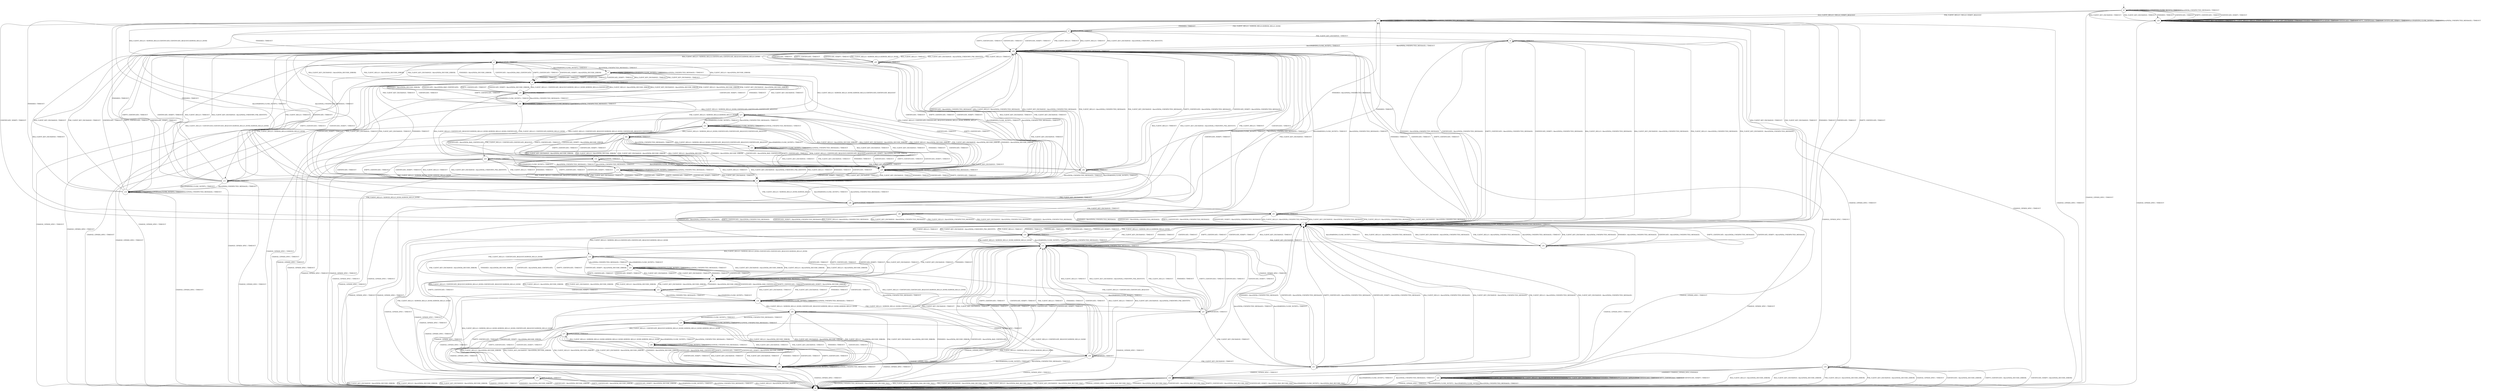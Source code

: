 digraph g {
__start0 [label="" shape="none"];

	s0 [shape="circle" label="s0"];
	s1 [shape="circle" label="s1"];
	s2 [shape="circle" label="s2"];
	s3 [shape="circle" label="s3"];
	s4 [shape="circle" label="s4"];
	s5 [shape="circle" label="s5"];
	s6 [shape="circle" label="s6"];
	s7 [shape="circle" label="s7"];
	s8 [shape="circle" label="s8"];
	s9 [shape="circle" label="s9"];
	s10 [shape="circle" label="s10"];
	s11 [shape="circle" label="s11"];
	s12 [shape="circle" label="s12"];
	s13 [shape="circle" label="s13"];
	s14 [shape="circle" label="s14"];
	s15 [shape="circle" label="s15"];
	s16 [shape="circle" label="s16"];
	s17 [shape="circle" label="s17"];
	s18 [shape="circle" label="s18"];
	s19 [shape="circle" label="s19"];
	s20 [shape="circle" label="s20"];
	s21 [shape="circle" label="s21"];
	s22 [shape="circle" label="s22"];
	s23 [shape="circle" label="s23"];
	s24 [shape="circle" label="s24"];
	s25 [shape="circle" label="s25"];
	s26 [shape="circle" label="s26"];
	s27 [shape="circle" label="s27"];
	s28 [shape="circle" label="s28"];
	s29 [shape="circle" label="s29"];
	s30 [shape="circle" label="s30"];
	s31 [shape="circle" label="s31"];
	s32 [shape="circle" label="s32"];
	s33 [shape="circle" label="s33"];
	s34 [shape="circle" label="s34"];
	s35 [shape="circle" label="s35"];
	s36 [shape="circle" label="s36"];
	s37 [shape="circle" label="s37"];
	s38 [shape="circle" label="s38"];
	s39 [shape="circle" label="s39"];
	s40 [shape="circle" label="s40"];
	s41 [shape="circle" label="s41"];
	s42 [shape="circle" label="s42"];
	s43 [shape="circle" label="s43"];
	s44 [shape="circle" label="s44"];
	s45 [shape="circle" label="s45"];
	s46 [shape="circle" label="s46"];
	s47 [shape="circle" label="s47"];
	s48 [shape="circle" label="s48"];
	s0 -> s1 [label="RSA_CLIENT_HELLO / HELLO_VERIFY_REQUEST"];
	s0 -> s24 [label="RSA_CLIENT_KEY_EXCHANGE / TIMEOUT"];
	s0 -> s1 [label="PSK_CLIENT_HELLO / HELLO_VERIFY_REQUEST"];
	s0 -> s24 [label="PSK_CLIENT_KEY_EXCHANGE / TIMEOUT"];
	s0 -> s8 [label="CHANGE_CIPHER_SPEC / TIMEOUT"];
	s0 -> s24 [label="FINISHED / TIMEOUT"];
	s0 -> s0 [label="APPLICATION / TIMEOUT"];
	s0 -> s24 [label="CERTIFICATE / TIMEOUT"];
	s0 -> s24 [label="EMPTY_CERTIFICATE / TIMEOUT"];
	s0 -> s24 [label="CERTIFICATE_VERIFY / TIMEOUT"];
	s0 -> s0 [label="Alert(WARNING,CLOSE_NOTIFY) / TIMEOUT"];
	s0 -> s0 [label="Alert(FATAL,UNEXPECTED_MESSAGE) / TIMEOUT"];
	s1 -> s3 [label="RSA_CLIENT_HELLO / SERVER_HELLO,CERTIFICATE,CERTIFICATE_REQUEST,SERVER_HELLO_DONE"];
	s1 -> s9 [label="RSA_CLIENT_KEY_EXCHANGE / TIMEOUT"];
	s1 -> s2 [label="PSK_CLIENT_HELLO / SERVER_HELLO,SERVER_HELLO_DONE"];
	s1 -> s9 [label="PSK_CLIENT_KEY_EXCHANGE / TIMEOUT"];
	s1 -> s8 [label="CHANGE_CIPHER_SPEC / TIMEOUT"];
	s1 -> s9 [label="FINISHED / TIMEOUT"];
	s1 -> s1 [label="APPLICATION / TIMEOUT"];
	s1 -> s9 [label="CERTIFICATE / TIMEOUT"];
	s1 -> s9 [label="EMPTY_CERTIFICATE / TIMEOUT"];
	s1 -> s9 [label="CERTIFICATE_VERIFY / TIMEOUT"];
	s1 -> s1 [label="Alert(WARNING,CLOSE_NOTIFY) / TIMEOUT"];
	s1 -> s1 [label="Alert(FATAL,UNEXPECTED_MESSAGE) / TIMEOUT"];
	s2 -> s44 [label="RSA_CLIENT_HELLO / TIMEOUT"];
	s2 -> s44 [label="RSA_CLIENT_KEY_EXCHANGE / Alert(FATAL,UNKNOWN_PSK_IDENTITY)"];
	s2 -> s44 [label="PSK_CLIENT_HELLO / TIMEOUT"];
	s2 -> s4 [label="PSK_CLIENT_KEY_EXCHANGE / TIMEOUT"];
	s2 -> s8 [label="CHANGE_CIPHER_SPEC / TIMEOUT"];
	s2 -> s1 [label="FINISHED / TIMEOUT"];
	s2 -> s2 [label="APPLICATION / TIMEOUT"];
	s2 -> s44 [label="CERTIFICATE / TIMEOUT"];
	s2 -> s44 [label="EMPTY_CERTIFICATE / TIMEOUT"];
	s2 -> s44 [label="CERTIFICATE_VERIFY / TIMEOUT"];
	s2 -> s5 [label="Alert(WARNING,CLOSE_NOTIFY) / TIMEOUT"];
	s2 -> s5 [label="Alert(FATAL,UNEXPECTED_MESSAGE) / TIMEOUT"];
	s3 -> s6 [label="RSA_CLIENT_HELLO / Alert(FATAL,DECODE_ERROR)"];
	s3 -> s6 [label="RSA_CLIENT_KEY_EXCHANGE / Alert(FATAL,DECODE_ERROR)"];
	s3 -> s6 [label="PSK_CLIENT_HELLO / Alert(FATAL,DECODE_ERROR)"];
	s3 -> s6 [label="PSK_CLIENT_KEY_EXCHANGE / Alert(FATAL,DECODE_ERROR)"];
	s3 -> s8 [label="CHANGE_CIPHER_SPEC / TIMEOUT"];
	s3 -> s6 [label="FINISHED / Alert(FATAL,DECODE_ERROR)"];
	s3 -> s3 [label="APPLICATION / TIMEOUT"];
	s3 -> s6 [label="CERTIFICATE / Alert(FATAL,BAD_CERTIFICATE)"];
	s3 -> s6 [label="EMPTY_CERTIFICATE / TIMEOUT"];
	s3 -> s6 [label="CERTIFICATE_VERIFY / Alert(FATAL,DECODE_ERROR)"];
	s3 -> s7 [label="Alert(WARNING,CLOSE_NOTIFY) / TIMEOUT"];
	s3 -> s7 [label="Alert(FATAL,UNEXPECTED_MESSAGE) / TIMEOUT"];
	s4 -> s9 [label="RSA_CLIENT_HELLO / Alert(FATAL,UNEXPECTED_MESSAGE)"];
	s4 -> s9 [label="RSA_CLIENT_KEY_EXCHANGE / Alert(FATAL,UNEXPECTED_MESSAGE)"];
	s4 -> s9 [label="PSK_CLIENT_HELLO / Alert(FATAL,UNEXPECTED_MESSAGE)"];
	s4 -> s9 [label="PSK_CLIENT_KEY_EXCHANGE / Alert(FATAL,UNEXPECTED_MESSAGE)"];
	s4 -> s18 [label="CHANGE_CIPHER_SPEC / TIMEOUT"];
	s4 -> s9 [label="FINISHED / Alert(FATAL,UNEXPECTED_MESSAGE)"];
	s4 -> s4 [label="APPLICATION / TIMEOUT"];
	s4 -> s9 [label="CERTIFICATE / Alert(FATAL,UNEXPECTED_MESSAGE)"];
	s4 -> s9 [label="EMPTY_CERTIFICATE / Alert(FATAL,UNEXPECTED_MESSAGE)"];
	s4 -> s9 [label="CERTIFICATE_VERIFY / Alert(FATAL,UNEXPECTED_MESSAGE)"];
	s4 -> s44 [label="Alert(WARNING,CLOSE_NOTIFY) / TIMEOUT"];
	s4 -> s44 [label="Alert(FATAL,UNEXPECTED_MESSAGE) / TIMEOUT"];
	s5 -> s3 [label="RSA_CLIENT_HELLO / CERTIFICATE,CERTIFICATE_REQUEST,SERVER_HELLO_DONE,SERVER_HELLO"];
	s5 -> s44 [label="RSA_CLIENT_KEY_EXCHANGE / TIMEOUT"];
	s5 -> s48 [label="PSK_CLIENT_HELLO / SERVER_HELLO_DONE,SERVER_HELLO"];
	s5 -> s44 [label="PSK_CLIENT_KEY_EXCHANGE / TIMEOUT"];
	s5 -> s8 [label="CHANGE_CIPHER_SPEC / TIMEOUT"];
	s5 -> s1 [label="FINISHED / TIMEOUT"];
	s5 -> s5 [label="APPLICATION / TIMEOUT"];
	s5 -> s44 [label="CERTIFICATE / TIMEOUT"];
	s5 -> s44 [label="EMPTY_CERTIFICATE / TIMEOUT"];
	s5 -> s44 [label="CERTIFICATE_VERIFY / TIMEOUT"];
	s5 -> s5 [label="Alert(WARNING,CLOSE_NOTIFY) / TIMEOUT"];
	s5 -> s5 [label="Alert(FATAL,UNEXPECTED_MESSAGE) / TIMEOUT"];
	s6 -> s39 [label="RSA_CLIENT_HELLO / CERTIFICATE_REQUEST,SERVER_HELLO_DONE,SERVER_HELLO,CERTIFICATE"];
	s6 -> s5 [label="RSA_CLIENT_KEY_EXCHANGE / TIMEOUT"];
	s6 -> s11 [label="PSK_CLIENT_HELLO / SERVER_HELLO,SERVER_HELLO_DONE"];
	s6 -> s5 [label="PSK_CLIENT_KEY_EXCHANGE / TIMEOUT"];
	s6 -> s8 [label="CHANGE_CIPHER_SPEC / TIMEOUT"];
	s6 -> s5 [label="FINISHED / TIMEOUT"];
	s6 -> s6 [label="APPLICATION / TIMEOUT"];
	s6 -> s5 [label="CERTIFICATE / TIMEOUT"];
	s6 -> s5 [label="EMPTY_CERTIFICATE / TIMEOUT"];
	s6 -> s5 [label="CERTIFICATE_VERIFY / TIMEOUT"];
	s6 -> s6 [label="Alert(WARNING,CLOSE_NOTIFY) / TIMEOUT"];
	s6 -> s6 [label="Alert(FATAL,UNEXPECTED_MESSAGE) / TIMEOUT"];
	s7 -> s17 [label="RSA_CLIENT_HELLO / SERVER_HELLO_DONE,SERVER_HELLO,CERTIFICATE,CERTIFICATE_REQUEST"];
	s7 -> s6 [label="RSA_CLIENT_KEY_EXCHANGE / TIMEOUT"];
	s7 -> s12 [label="PSK_CLIENT_HELLO / SERVER_HELLO,SERVER_HELLO_DONE"];
	s7 -> s6 [label="PSK_CLIENT_KEY_EXCHANGE / TIMEOUT"];
	s7 -> s8 [label="CHANGE_CIPHER_SPEC / TIMEOUT"];
	s7 -> s6 [label="FINISHED / TIMEOUT"];
	s7 -> s7 [label="APPLICATION / TIMEOUT"];
	s7 -> s6 [label="CERTIFICATE / TIMEOUT"];
	s7 -> s6 [label="EMPTY_CERTIFICATE / TIMEOUT"];
	s7 -> s6 [label="CERTIFICATE_VERIFY / TIMEOUT"];
	s7 -> s7 [label="Alert(WARNING,CLOSE_NOTIFY) / TIMEOUT"];
	s7 -> s7 [label="Alert(FATAL,UNEXPECTED_MESSAGE) / TIMEOUT"];
	s8 -> s8 [label="RSA_CLIENT_HELLO / TIMEOUT"];
	s8 -> s8 [label="RSA_CLIENT_KEY_EXCHANGE / TIMEOUT"];
	s8 -> s8 [label="PSK_CLIENT_HELLO / TIMEOUT"];
	s8 -> s8 [label="PSK_CLIENT_KEY_EXCHANGE / TIMEOUT"];
	s8 -> s8 [label="CHANGE_CIPHER_SPEC / TIMEOUT"];
	s8 -> s8 [label="FINISHED / TIMEOUT"];
	s8 -> s8 [label="APPLICATION / TIMEOUT"];
	s8 -> s8 [label="CERTIFICATE / TIMEOUT"];
	s8 -> s8 [label="EMPTY_CERTIFICATE / TIMEOUT"];
	s8 -> s8 [label="CERTIFICATE_VERIFY / TIMEOUT"];
	s8 -> s8 [label="Alert(WARNING,CLOSE_NOTIFY) / TIMEOUT"];
	s8 -> s8 [label="Alert(FATAL,UNEXPECTED_MESSAGE) / TIMEOUT"];
	s9 -> s16 [label="RSA_CLIENT_HELLO / SERVER_HELLO,CERTIFICATE,CERTIFICATE_REQUEST,SERVER_HELLO_DONE"];
	s9 -> s9 [label="RSA_CLIENT_KEY_EXCHANGE / TIMEOUT"];
	s9 -> s10 [label="PSK_CLIENT_HELLO / SERVER_HELLO,SERVER_HELLO_DONE"];
	s9 -> s9 [label="PSK_CLIENT_KEY_EXCHANGE / TIMEOUT"];
	s9 -> s8 [label="CHANGE_CIPHER_SPEC / TIMEOUT"];
	s9 -> s9 [label="FINISHED / TIMEOUT"];
	s9 -> s9 [label="APPLICATION / TIMEOUT"];
	s9 -> s9 [label="CERTIFICATE / TIMEOUT"];
	s9 -> s9 [label="EMPTY_CERTIFICATE / TIMEOUT"];
	s9 -> s9 [label="CERTIFICATE_VERIFY / TIMEOUT"];
	s9 -> s9 [label="Alert(WARNING,CLOSE_NOTIFY) / TIMEOUT"];
	s9 -> s9 [label="Alert(FATAL,UNEXPECTED_MESSAGE) / TIMEOUT"];
	s10 -> s9 [label="RSA_CLIENT_HELLO / TIMEOUT"];
	s10 -> s9 [label="RSA_CLIENT_KEY_EXCHANGE / Alert(FATAL,UNKNOWN_PSK_IDENTITY)"];
	s10 -> s9 [label="PSK_CLIENT_HELLO / TIMEOUT"];
	s10 -> s35 [label="PSK_CLIENT_KEY_EXCHANGE / TIMEOUT"];
	s10 -> s8 [label="CHANGE_CIPHER_SPEC / TIMEOUT"];
	s10 -> s9 [label="FINISHED / TIMEOUT"];
	s10 -> s10 [label="APPLICATION / TIMEOUT"];
	s10 -> s9 [label="CERTIFICATE / TIMEOUT"];
	s10 -> s9 [label="EMPTY_CERTIFICATE / TIMEOUT"];
	s10 -> s9 [label="CERTIFICATE_VERIFY / TIMEOUT"];
	s10 -> s13 [label="Alert(WARNING,CLOSE_NOTIFY) / TIMEOUT"];
	s10 -> s13 [label="Alert(FATAL,UNEXPECTED_MESSAGE) / TIMEOUT"];
	s11 -> s44 [label="RSA_CLIENT_HELLO / TIMEOUT"];
	s11 -> s44 [label="RSA_CLIENT_KEY_EXCHANGE / Alert(FATAL,UNKNOWN_PSK_IDENTITY)"];
	s11 -> s44 [label="PSK_CLIENT_HELLO / TIMEOUT"];
	s11 -> s41 [label="PSK_CLIENT_KEY_EXCHANGE / TIMEOUT"];
	s11 -> s8 [label="CHANGE_CIPHER_SPEC / TIMEOUT"];
	s11 -> s1 [label="FINISHED / TIMEOUT"];
	s11 -> s11 [label="APPLICATION / TIMEOUT"];
	s11 -> s44 [label="CERTIFICATE / TIMEOUT"];
	s11 -> s44 [label="EMPTY_CERTIFICATE / TIMEOUT"];
	s11 -> s44 [label="CERTIFICATE_VERIFY / TIMEOUT"];
	s11 -> s14 [label="Alert(WARNING,CLOSE_NOTIFY) / TIMEOUT"];
	s11 -> s14 [label="Alert(FATAL,UNEXPECTED_MESSAGE) / TIMEOUT"];
	s12 -> s5 [label="RSA_CLIENT_HELLO / TIMEOUT"];
	s12 -> s5 [label="RSA_CLIENT_KEY_EXCHANGE / Alert(FATAL,UNKNOWN_PSK_IDENTITY)"];
	s12 -> s5 [label="PSK_CLIENT_HELLO / TIMEOUT"];
	s12 -> s36 [label="PSK_CLIENT_KEY_EXCHANGE / TIMEOUT"];
	s12 -> s8 [label="CHANGE_CIPHER_SPEC / TIMEOUT"];
	s12 -> s5 [label="FINISHED / TIMEOUT"];
	s12 -> s12 [label="APPLICATION / TIMEOUT"];
	s12 -> s5 [label="CERTIFICATE / TIMEOUT"];
	s12 -> s5 [label="EMPTY_CERTIFICATE / TIMEOUT"];
	s12 -> s5 [label="CERTIFICATE_VERIFY / TIMEOUT"];
	s12 -> s15 [label="Alert(WARNING,CLOSE_NOTIFY) / TIMEOUT"];
	s12 -> s15 [label="Alert(FATAL,UNEXPECTED_MESSAGE) / TIMEOUT"];
	s13 -> s16 [label="RSA_CLIENT_HELLO / SERVER_HELLO_DONE,CERTIFICATE,CERTIFICATE_REQUEST,SERVER_HELLO_DONE"];
	s13 -> s9 [label="RSA_CLIENT_KEY_EXCHANGE / TIMEOUT"];
	s13 -> s10 [label="PSK_CLIENT_HELLO / SERVER_HELLO_DONE,SERVER_HELLO_DONE"];
	s13 -> s9 [label="PSK_CLIENT_KEY_EXCHANGE / TIMEOUT"];
	s13 -> s8 [label="CHANGE_CIPHER_SPEC / TIMEOUT"];
	s13 -> s9 [label="FINISHED / TIMEOUT"];
	s13 -> s13 [label="APPLICATION / TIMEOUT"];
	s13 -> s9 [label="CERTIFICATE / TIMEOUT"];
	s13 -> s9 [label="EMPTY_CERTIFICATE / TIMEOUT"];
	s13 -> s9 [label="CERTIFICATE_VERIFY / TIMEOUT"];
	s13 -> s13 [label="Alert(WARNING,CLOSE_NOTIFY) / TIMEOUT"];
	s13 -> s13 [label="Alert(FATAL,UNEXPECTED_MESSAGE) / TIMEOUT"];
	s14 -> s3 [label="RSA_CLIENT_HELLO / CERTIFICATE,CERTIFICATE_REQUEST,SERVER_HELLO_DONE,SERVER_HELLO_DONE"];
	s14 -> s44 [label="RSA_CLIENT_KEY_EXCHANGE / TIMEOUT"];
	s14 -> s48 [label="PSK_CLIENT_HELLO / SERVER_HELLO_DONE,SERVER_HELLO_DONE"];
	s14 -> s44 [label="PSK_CLIENT_KEY_EXCHANGE / TIMEOUT"];
	s14 -> s8 [label="CHANGE_CIPHER_SPEC / TIMEOUT"];
	s14 -> s1 [label="FINISHED / TIMEOUT"];
	s14 -> s14 [label="APPLICATION / TIMEOUT"];
	s14 -> s44 [label="CERTIFICATE / TIMEOUT"];
	s14 -> s44 [label="EMPTY_CERTIFICATE / TIMEOUT"];
	s14 -> s44 [label="CERTIFICATE_VERIFY / TIMEOUT"];
	s14 -> s14 [label="Alert(WARNING,CLOSE_NOTIFY) / TIMEOUT"];
	s14 -> s14 [label="Alert(FATAL,UNEXPECTED_MESSAGE) / TIMEOUT"];
	s15 -> s39 [label="RSA_CLIENT_HELLO / CERTIFICATE_REQUEST,SERVER_HELLO_DONE,SERVER_HELLO_DONE,CERTIFICATE"];
	s15 -> s5 [label="RSA_CLIENT_KEY_EXCHANGE / TIMEOUT"];
	s15 -> s11 [label="PSK_CLIENT_HELLO / SERVER_HELLO_DONE,SERVER_HELLO_DONE"];
	s15 -> s5 [label="PSK_CLIENT_KEY_EXCHANGE / TIMEOUT"];
	s15 -> s8 [label="CHANGE_CIPHER_SPEC / TIMEOUT"];
	s15 -> s5 [label="FINISHED / TIMEOUT"];
	s15 -> s15 [label="APPLICATION / TIMEOUT"];
	s15 -> s5 [label="CERTIFICATE / TIMEOUT"];
	s15 -> s5 [label="EMPTY_CERTIFICATE / TIMEOUT"];
	s15 -> s5 [label="CERTIFICATE_VERIFY / TIMEOUT"];
	s15 -> s15 [label="Alert(WARNING,CLOSE_NOTIFY) / TIMEOUT"];
	s15 -> s15 [label="Alert(FATAL,UNEXPECTED_MESSAGE) / TIMEOUT"];
	s16 -> s19 [label="RSA_CLIENT_HELLO / Alert(FATAL,DECODE_ERROR)"];
	s16 -> s19 [label="RSA_CLIENT_KEY_EXCHANGE / Alert(FATAL,DECODE_ERROR)"];
	s16 -> s19 [label="PSK_CLIENT_HELLO / Alert(FATAL,DECODE_ERROR)"];
	s16 -> s19 [label="PSK_CLIENT_KEY_EXCHANGE / Alert(FATAL,DECODE_ERROR)"];
	s16 -> s8 [label="CHANGE_CIPHER_SPEC / TIMEOUT"];
	s16 -> s19 [label="FINISHED / Alert(FATAL,DECODE_ERROR)"];
	s16 -> s16 [label="APPLICATION / TIMEOUT"];
	s16 -> s19 [label="CERTIFICATE / Alert(FATAL,BAD_CERTIFICATE)"];
	s16 -> s19 [label="EMPTY_CERTIFICATE / TIMEOUT"];
	s16 -> s19 [label="CERTIFICATE_VERIFY / Alert(FATAL,DECODE_ERROR)"];
	s16 -> s25 [label="Alert(WARNING,CLOSE_NOTIFY) / TIMEOUT"];
	s16 -> s25 [label="Alert(FATAL,UNEXPECTED_MESSAGE) / TIMEOUT"];
	s17 -> s20 [label="RSA_CLIENT_HELLO / Alert(FATAL,DECODE_ERROR)"];
	s17 -> s20 [label="RSA_CLIENT_KEY_EXCHANGE / Alert(FATAL,DECODE_ERROR)"];
	s17 -> s20 [label="PSK_CLIENT_HELLO / Alert(FATAL,DECODE_ERROR)"];
	s17 -> s20 [label="PSK_CLIENT_KEY_EXCHANGE / Alert(FATAL,DECODE_ERROR)"];
	s17 -> s8 [label="CHANGE_CIPHER_SPEC / TIMEOUT"];
	s17 -> s20 [label="FINISHED / Alert(FATAL,DECODE_ERROR)"];
	s17 -> s17 [label="APPLICATION / TIMEOUT"];
	s17 -> s20 [label="CERTIFICATE / Alert(FATAL,BAD_CERTIFICATE)"];
	s17 -> s20 [label="EMPTY_CERTIFICATE / TIMEOUT"];
	s17 -> s20 [label="CERTIFICATE_VERIFY / Alert(FATAL,DECODE_ERROR)"];
	s17 -> s21 [label="Alert(WARNING,CLOSE_NOTIFY) / TIMEOUT"];
	s17 -> s21 [label="Alert(FATAL,UNEXPECTED_MESSAGE) / TIMEOUT"];
	s18 -> s8 [label="RSA_CLIENT_HELLO / Alert(FATAL,DECODE_ERROR)"];
	s18 -> s8 [label="RSA_CLIENT_KEY_EXCHANGE / Alert(FATAL,DECODE_ERROR)"];
	s18 -> s8 [label="PSK_CLIENT_HELLO / Alert(FATAL,DECODE_ERROR)"];
	s18 -> s8 [label="PSK_CLIENT_KEY_EXCHANGE / Alert(FATAL,DECODE_ERROR)"];
	s18 -> s8 [label="CHANGE_CIPHER_SPEC / TIMEOUT"];
	s18 -> s22 [label="FINISHED / CHANGE_CIPHER_SPEC,FINISHED"];
	s18 -> s18 [label="APPLICATION / TIMEOUT"];
	s18 -> s8 [label="CERTIFICATE / Alert(FATAL,DECODE_ERROR)"];
	s18 -> s8 [label="EMPTY_CERTIFICATE / Alert(FATAL,DECODE_ERROR)"];
	s18 -> s8 [label="CERTIFICATE_VERIFY / Alert(FATAL,DECODE_ERROR)"];
	s18 -> s8 [label="Alert(WARNING,CLOSE_NOTIFY) / TIMEOUT"];
	s18 -> s8 [label="Alert(FATAL,UNEXPECTED_MESSAGE) / TIMEOUT"];
	s19 -> s33 [label="RSA_CLIENT_HELLO / CERTIFICATE_REQUEST,SERVER_HELLO_DONE,CERTIFICATE_REQUEST,SERVER_HELLO_DONE"];
	s19 -> s13 [label="RSA_CLIENT_KEY_EXCHANGE / TIMEOUT"];
	s19 -> s10 [label="PSK_CLIENT_HELLO / CERTIFICATE_REQUEST,SERVER_HELLO_DONE"];
	s19 -> s13 [label="PSK_CLIENT_KEY_EXCHANGE / TIMEOUT"];
	s19 -> s8 [label="CHANGE_CIPHER_SPEC / TIMEOUT"];
	s19 -> s13 [label="FINISHED / TIMEOUT"];
	s19 -> s19 [label="APPLICATION / TIMEOUT"];
	s19 -> s13 [label="CERTIFICATE / TIMEOUT"];
	s19 -> s13 [label="EMPTY_CERTIFICATE / TIMEOUT"];
	s19 -> s13 [label="CERTIFICATE_VERIFY / TIMEOUT"];
	s19 -> s19 [label="Alert(WARNING,CLOSE_NOTIFY) / TIMEOUT"];
	s19 -> s19 [label="Alert(FATAL,UNEXPECTED_MESSAGE) / TIMEOUT"];
	s20 -> s39 [label="RSA_CLIENT_HELLO / CERTIFICATE_REQUEST,SERVER_HELLO_DONE,CERTIFICATE_REQUEST,CERTIFICATE"];
	s20 -> s5 [label="RSA_CLIENT_KEY_EXCHANGE / TIMEOUT"];
	s20 -> s11 [label="PSK_CLIENT_HELLO / CERTIFICATE_REQUEST,SERVER_HELLO_DONE"];
	s20 -> s5 [label="PSK_CLIENT_KEY_EXCHANGE / TIMEOUT"];
	s20 -> s8 [label="CHANGE_CIPHER_SPEC / TIMEOUT"];
	s20 -> s5 [label="FINISHED / TIMEOUT"];
	s20 -> s20 [label="APPLICATION / TIMEOUT"];
	s20 -> s5 [label="CERTIFICATE / TIMEOUT"];
	s20 -> s5 [label="EMPTY_CERTIFICATE / TIMEOUT"];
	s20 -> s5 [label="CERTIFICATE_VERIFY / TIMEOUT"];
	s20 -> s20 [label="Alert(WARNING,CLOSE_NOTIFY) / TIMEOUT"];
	s20 -> s20 [label="Alert(FATAL,UNEXPECTED_MESSAGE) / TIMEOUT"];
	s21 -> s42 [label="RSA_CLIENT_HELLO / SERVER_HELLO_DONE,CERTIFICATE,CERTIFICATE_REQUEST,CERTIFICATE_REQUEST"];
	s21 -> s20 [label="RSA_CLIENT_KEY_EXCHANGE / TIMEOUT"];
	s21 -> s23 [label="PSK_CLIENT_HELLO / CERTIFICATE,CERTIFICATE_REQUEST"];
	s21 -> s20 [label="PSK_CLIENT_KEY_EXCHANGE / TIMEOUT"];
	s21 -> s8 [label="CHANGE_CIPHER_SPEC / TIMEOUT"];
	s21 -> s20 [label="FINISHED / TIMEOUT"];
	s21 -> s21 [label="APPLICATION / TIMEOUT"];
	s21 -> s20 [label="CERTIFICATE / TIMEOUT"];
	s21 -> s20 [label="EMPTY_CERTIFICATE / TIMEOUT"];
	s21 -> s20 [label="CERTIFICATE_VERIFY / TIMEOUT"];
	s21 -> s21 [label="Alert(WARNING,CLOSE_NOTIFY) / TIMEOUT"];
	s21 -> s21 [label="Alert(FATAL,UNEXPECTED_MESSAGE) / TIMEOUT"];
	s22 -> s22 [label="RSA_CLIENT_HELLO / Alert(WARNING,NO_RENEGOTIATION)"];
	s22 -> s22 [label="RSA_CLIENT_KEY_EXCHANGE / TIMEOUT"];
	s22 -> s22 [label="PSK_CLIENT_HELLO / Alert(WARNING,NO_RENEGOTIATION)"];
	s22 -> s22 [label="PSK_CLIENT_KEY_EXCHANGE / TIMEOUT"];
	s22 -> s8 [label="CHANGE_CIPHER_SPEC / TIMEOUT"];
	s22 -> s22 [label="FINISHED / TIMEOUT"];
	s22 -> s22 [label="APPLICATION / APPLICATION"];
	s22 -> s22 [label="CERTIFICATE / TIMEOUT"];
	s22 -> s22 [label="EMPTY_CERTIFICATE / TIMEOUT"];
	s22 -> s22 [label="CERTIFICATE_VERIFY / TIMEOUT"];
	s22 -> s8 [label="Alert(WARNING,CLOSE_NOTIFY) / Alert(WARNING,CLOSE_NOTIFY)"];
	s22 -> s8 [label="Alert(FATAL,UNEXPECTED_MESSAGE) / TIMEOUT"];
	s23 -> s5 [label="RSA_CLIENT_HELLO / TIMEOUT"];
	s23 -> s5 [label="RSA_CLIENT_KEY_EXCHANGE / Alert(FATAL,UNKNOWN_PSK_IDENTITY)"];
	s23 -> s5 [label="PSK_CLIENT_HELLO / TIMEOUT"];
	s23 -> s36 [label="PSK_CLIENT_KEY_EXCHANGE / TIMEOUT"];
	s23 -> s8 [label="CHANGE_CIPHER_SPEC / TIMEOUT"];
	s23 -> s5 [label="FINISHED / TIMEOUT"];
	s23 -> s23 [label="APPLICATION / TIMEOUT"];
	s23 -> s5 [label="CERTIFICATE / TIMEOUT"];
	s23 -> s5 [label="EMPTY_CERTIFICATE / TIMEOUT"];
	s23 -> s5 [label="CERTIFICATE_VERIFY / TIMEOUT"];
	s23 -> s20 [label="Alert(WARNING,CLOSE_NOTIFY) / TIMEOUT"];
	s23 -> s20 [label="Alert(FATAL,UNEXPECTED_MESSAGE) / TIMEOUT"];
	s24 -> s24 [label="RSA_CLIENT_HELLO / HELLO_VERIFY_REQUEST"];
	s24 -> s24 [label="RSA_CLIENT_KEY_EXCHANGE / TIMEOUT"];
	s24 -> s24 [label="PSK_CLIENT_HELLO / HELLO_VERIFY_REQUEST"];
	s24 -> s24 [label="PSK_CLIENT_KEY_EXCHANGE / TIMEOUT"];
	s24 -> s8 [label="CHANGE_CIPHER_SPEC / TIMEOUT"];
	s24 -> s24 [label="FINISHED / TIMEOUT"];
	s24 -> s24 [label="APPLICATION / TIMEOUT"];
	s24 -> s24 [label="CERTIFICATE / TIMEOUT"];
	s24 -> s24 [label="EMPTY_CERTIFICATE / TIMEOUT"];
	s24 -> s24 [label="CERTIFICATE_VERIFY / TIMEOUT"];
	s24 -> s24 [label="Alert(WARNING,CLOSE_NOTIFY) / TIMEOUT"];
	s24 -> s24 [label="Alert(FATAL,UNEXPECTED_MESSAGE) / TIMEOUT"];
	s25 -> s26 [label="RSA_CLIENT_HELLO / CERTIFICATE,CERTIFICATE_REQUEST,SERVER_HELLO_DONE,SERVER_HELLO_DONE"];
	s25 -> s19 [label="RSA_CLIENT_KEY_EXCHANGE / TIMEOUT"];
	s25 -> s27 [label="PSK_CLIENT_HELLO / CERTIFICATE,CERTIFICATE_REQUEST"];
	s25 -> s19 [label="PSK_CLIENT_KEY_EXCHANGE / TIMEOUT"];
	s25 -> s8 [label="CHANGE_CIPHER_SPEC / TIMEOUT"];
	s25 -> s19 [label="FINISHED / TIMEOUT"];
	s25 -> s25 [label="APPLICATION / TIMEOUT"];
	s25 -> s19 [label="CERTIFICATE / TIMEOUT"];
	s25 -> s19 [label="EMPTY_CERTIFICATE / TIMEOUT"];
	s25 -> s19 [label="CERTIFICATE_VERIFY / TIMEOUT"];
	s25 -> s25 [label="Alert(WARNING,CLOSE_NOTIFY) / TIMEOUT"];
	s25 -> s25 [label="Alert(FATAL,UNEXPECTED_MESSAGE) / TIMEOUT"];
	s26 -> s28 [label="RSA_CLIENT_HELLO / Alert(FATAL,DECODE_ERROR)"];
	s26 -> s28 [label="RSA_CLIENT_KEY_EXCHANGE / Alert(FATAL,DECODE_ERROR)"];
	s26 -> s28 [label="PSK_CLIENT_HELLO / Alert(FATAL,DECODE_ERROR)"];
	s26 -> s28 [label="PSK_CLIENT_KEY_EXCHANGE / Alert(FATAL,DECODE_ERROR)"];
	s26 -> s8 [label="CHANGE_CIPHER_SPEC / TIMEOUT"];
	s26 -> s28 [label="FINISHED / Alert(FATAL,DECODE_ERROR)"];
	s26 -> s26 [label="APPLICATION / TIMEOUT"];
	s26 -> s28 [label="CERTIFICATE / Alert(FATAL,BAD_CERTIFICATE)"];
	s26 -> s28 [label="EMPTY_CERTIFICATE / TIMEOUT"];
	s26 -> s28 [label="CERTIFICATE_VERIFY / Alert(FATAL,DECODE_ERROR)"];
	s26 -> s29 [label="Alert(WARNING,CLOSE_NOTIFY) / TIMEOUT"];
	s26 -> s29 [label="Alert(FATAL,UNEXPECTED_MESSAGE) / TIMEOUT"];
	s27 -> s13 [label="RSA_CLIENT_HELLO / TIMEOUT"];
	s27 -> s13 [label="RSA_CLIENT_KEY_EXCHANGE / Alert(FATAL,UNKNOWN_PSK_IDENTITY)"];
	s27 -> s13 [label="PSK_CLIENT_HELLO / TIMEOUT"];
	s27 -> s31 [label="PSK_CLIENT_KEY_EXCHANGE / TIMEOUT"];
	s27 -> s8 [label="CHANGE_CIPHER_SPEC / TIMEOUT"];
	s27 -> s13 [label="FINISHED / TIMEOUT"];
	s27 -> s27 [label="APPLICATION / TIMEOUT"];
	s27 -> s13 [label="CERTIFICATE / TIMEOUT"];
	s27 -> s13 [label="EMPTY_CERTIFICATE / TIMEOUT"];
	s27 -> s13 [label="CERTIFICATE_VERIFY / TIMEOUT"];
	s27 -> s19 [label="Alert(WARNING,CLOSE_NOTIFY) / TIMEOUT"];
	s27 -> s19 [label="Alert(FATAL,UNEXPECTED_MESSAGE) / TIMEOUT"];
	s28 -> s33 [label="RSA_CLIENT_HELLO / SERVER_HELLO_DONE,SERVER_HELLO_DONE,CERTIFICATE_REQUEST,SERVER_HELLO_DONE"];
	s28 -> s13 [label="RSA_CLIENT_KEY_EXCHANGE / TIMEOUT"];
	s28 -> s10 [label="PSK_CLIENT_HELLO / SERVER_HELLO_DONE,SERVER_HELLO_DONE"];
	s28 -> s13 [label="PSK_CLIENT_KEY_EXCHANGE / TIMEOUT"];
	s28 -> s8 [label="CHANGE_CIPHER_SPEC / TIMEOUT"];
	s28 -> s13 [label="FINISHED / TIMEOUT"];
	s28 -> s28 [label="APPLICATION / TIMEOUT"];
	s28 -> s13 [label="CERTIFICATE / TIMEOUT"];
	s28 -> s13 [label="EMPTY_CERTIFICATE / TIMEOUT"];
	s28 -> s13 [label="CERTIFICATE_VERIFY / TIMEOUT"];
	s28 -> s28 [label="Alert(WARNING,CLOSE_NOTIFY) / TIMEOUT"];
	s28 -> s28 [label="Alert(FATAL,UNEXPECTED_MESSAGE) / TIMEOUT"];
	s29 -> s37 [label="RSA_CLIENT_HELLO / CERTIFICATE_REQUEST,SERVER_HELLO_DONE,SERVER_HELLO_DONE,SERVER_HELLO_DONE"];
	s29 -> s28 [label="RSA_CLIENT_KEY_EXCHANGE / TIMEOUT"];
	s29 -> s30 [label="PSK_CLIENT_HELLO / CERTIFICATE_REQUEST,SERVER_HELLO_DONE"];
	s29 -> s28 [label="PSK_CLIENT_KEY_EXCHANGE / TIMEOUT"];
	s29 -> s8 [label="CHANGE_CIPHER_SPEC / TIMEOUT"];
	s29 -> s28 [label="FINISHED / TIMEOUT"];
	s29 -> s29 [label="APPLICATION / TIMEOUT"];
	s29 -> s28 [label="CERTIFICATE / TIMEOUT"];
	s29 -> s28 [label="EMPTY_CERTIFICATE / TIMEOUT"];
	s29 -> s28 [label="CERTIFICATE_VERIFY / TIMEOUT"];
	s29 -> s29 [label="Alert(WARNING,CLOSE_NOTIFY) / TIMEOUT"];
	s29 -> s29 [label="Alert(FATAL,UNEXPECTED_MESSAGE) / TIMEOUT"];
	s30 -> s13 [label="RSA_CLIENT_HELLO / TIMEOUT"];
	s30 -> s13 [label="RSA_CLIENT_KEY_EXCHANGE / Alert(FATAL,UNKNOWN_PSK_IDENTITY)"];
	s30 -> s13 [label="PSK_CLIENT_HELLO / TIMEOUT"];
	s30 -> s31 [label="PSK_CLIENT_KEY_EXCHANGE / TIMEOUT"];
	s30 -> s8 [label="CHANGE_CIPHER_SPEC / TIMEOUT"];
	s30 -> s13 [label="FINISHED / TIMEOUT"];
	s30 -> s30 [label="APPLICATION / TIMEOUT"];
	s30 -> s13 [label="CERTIFICATE / TIMEOUT"];
	s30 -> s13 [label="EMPTY_CERTIFICATE / TIMEOUT"];
	s30 -> s13 [label="CERTIFICATE_VERIFY / TIMEOUT"];
	s30 -> s28 [label="Alert(WARNING,CLOSE_NOTIFY) / TIMEOUT"];
	s30 -> s28 [label="Alert(FATAL,UNEXPECTED_MESSAGE) / TIMEOUT"];
	s31 -> s9 [label="RSA_CLIENT_HELLO / Alert(FATAL,UNEXPECTED_MESSAGE)"];
	s31 -> s9 [label="RSA_CLIENT_KEY_EXCHANGE / Alert(FATAL,UNEXPECTED_MESSAGE)"];
	s31 -> s9 [label="PSK_CLIENT_HELLO / Alert(FATAL,UNEXPECTED_MESSAGE)"];
	s31 -> s9 [label="PSK_CLIENT_KEY_EXCHANGE / Alert(FATAL,UNEXPECTED_MESSAGE)"];
	s31 -> s32 [label="CHANGE_CIPHER_SPEC / TIMEOUT"];
	s31 -> s9 [label="FINISHED / Alert(FATAL,UNEXPECTED_MESSAGE)"];
	s31 -> s31 [label="APPLICATION / TIMEOUT"];
	s31 -> s9 [label="CERTIFICATE / Alert(FATAL,UNEXPECTED_MESSAGE)"];
	s31 -> s9 [label="EMPTY_CERTIFICATE / Alert(FATAL,UNEXPECTED_MESSAGE)"];
	s31 -> s9 [label="CERTIFICATE_VERIFY / Alert(FATAL,UNEXPECTED_MESSAGE)"];
	s31 -> s13 [label="Alert(WARNING,CLOSE_NOTIFY) / TIMEOUT"];
	s31 -> s13 [label="Alert(FATAL,UNEXPECTED_MESSAGE) / TIMEOUT"];
	s32 -> s8 [label="RSA_CLIENT_HELLO / Alert(FATAL,BAD_RECORD_MAC)"];
	s32 -> s8 [label="RSA_CLIENT_KEY_EXCHANGE / Alert(FATAL,BAD_RECORD_MAC)"];
	s32 -> s8 [label="PSK_CLIENT_HELLO / Alert(FATAL,BAD_RECORD_MAC)"];
	s32 -> s8 [label="PSK_CLIENT_KEY_EXCHANGE / Alert(FATAL,BAD_RECORD_MAC)"];
	s32 -> s8 [label="CHANGE_CIPHER_SPEC / Alert(FATAL,BAD_RECORD_MAC)"];
	s32 -> s8 [label="FINISHED / Alert(FATAL,BAD_RECORD_MAC)"];
	s32 -> s32 [label="APPLICATION / TIMEOUT"];
	s32 -> s8 [label="CERTIFICATE / Alert(FATAL,BAD_RECORD_MAC)"];
	s32 -> s8 [label="EMPTY_CERTIFICATE / Alert(FATAL,BAD_RECORD_MAC)"];
	s32 -> s8 [label="CERTIFICATE_VERIFY / Alert(FATAL,BAD_RECORD_MAC)"];
	s32 -> s8 [label="Alert(WARNING,CLOSE_NOTIFY) / Alert(FATAL,BAD_RECORD_MAC)"];
	s32 -> s8 [label="Alert(FATAL,UNEXPECTED_MESSAGE) / Alert(FATAL,BAD_RECORD_MAC)"];
	s33 -> s19 [label="RSA_CLIENT_HELLO / Alert(FATAL,DECODE_ERROR)"];
	s33 -> s19 [label="RSA_CLIENT_KEY_EXCHANGE / Alert(FATAL,DECODE_ERROR)"];
	s33 -> s19 [label="PSK_CLIENT_HELLO / Alert(FATAL,DECODE_ERROR)"];
	s33 -> s19 [label="PSK_CLIENT_KEY_EXCHANGE / Alert(FATAL,DECODE_ERROR)"];
	s33 -> s8 [label="CHANGE_CIPHER_SPEC / TIMEOUT"];
	s33 -> s19 [label="FINISHED / Alert(FATAL,DECODE_ERROR)"];
	s33 -> s33 [label="APPLICATION / TIMEOUT"];
	s33 -> s19 [label="CERTIFICATE / Alert(FATAL,BAD_CERTIFICATE)"];
	s33 -> s19 [label="EMPTY_CERTIFICATE / TIMEOUT"];
	s33 -> s19 [label="CERTIFICATE_VERIFY / Alert(FATAL,DECODE_ERROR)"];
	s33 -> s34 [label="Alert(WARNING,CLOSE_NOTIFY) / TIMEOUT"];
	s33 -> s34 [label="Alert(FATAL,UNEXPECTED_MESSAGE) / TIMEOUT"];
	s34 -> s26 [label="RSA_CLIENT_HELLO / SERVER_HELLO_DONE,CERTIFICATE_REQUEST,SERVER_HELLO_DONE,SERVER_HELLO_DONE"];
	s34 -> s19 [label="RSA_CLIENT_KEY_EXCHANGE / TIMEOUT"];
	s34 -> s27 [label="PSK_CLIENT_HELLO / SERVER_HELLO_DONE,CERTIFICATE_REQUEST"];
	s34 -> s19 [label="PSK_CLIENT_KEY_EXCHANGE / TIMEOUT"];
	s34 -> s8 [label="CHANGE_CIPHER_SPEC / TIMEOUT"];
	s34 -> s19 [label="FINISHED / TIMEOUT"];
	s34 -> s34 [label="APPLICATION / TIMEOUT"];
	s34 -> s19 [label="CERTIFICATE / TIMEOUT"];
	s34 -> s19 [label="EMPTY_CERTIFICATE / TIMEOUT"];
	s34 -> s19 [label="CERTIFICATE_VERIFY / TIMEOUT"];
	s34 -> s34 [label="Alert(WARNING,CLOSE_NOTIFY) / TIMEOUT"];
	s34 -> s34 [label="Alert(FATAL,UNEXPECTED_MESSAGE) / TIMEOUT"];
	s35 -> s9 [label="RSA_CLIENT_HELLO / Alert(FATAL,UNEXPECTED_MESSAGE)"];
	s35 -> s9 [label="RSA_CLIENT_KEY_EXCHANGE / Alert(FATAL,UNEXPECTED_MESSAGE)"];
	s35 -> s9 [label="PSK_CLIENT_HELLO / Alert(FATAL,UNEXPECTED_MESSAGE)"];
	s35 -> s9 [label="PSK_CLIENT_KEY_EXCHANGE / Alert(FATAL,UNEXPECTED_MESSAGE)"];
	s35 -> s32 [label="CHANGE_CIPHER_SPEC / TIMEOUT"];
	s35 -> s9 [label="FINISHED / Alert(FATAL,UNEXPECTED_MESSAGE)"];
	s35 -> s35 [label="APPLICATION / TIMEOUT"];
	s35 -> s9 [label="CERTIFICATE / Alert(FATAL,UNEXPECTED_MESSAGE)"];
	s35 -> s9 [label="EMPTY_CERTIFICATE / Alert(FATAL,UNEXPECTED_MESSAGE)"];
	s35 -> s9 [label="CERTIFICATE_VERIFY / Alert(FATAL,UNEXPECTED_MESSAGE)"];
	s35 -> s9 [label="Alert(WARNING,CLOSE_NOTIFY) / TIMEOUT"];
	s35 -> s9 [label="Alert(FATAL,UNEXPECTED_MESSAGE) / TIMEOUT"];
	s36 -> s44 [label="RSA_CLIENT_HELLO / Alert(FATAL,UNEXPECTED_MESSAGE)"];
	s36 -> s44 [label="RSA_CLIENT_KEY_EXCHANGE / Alert(FATAL,UNEXPECTED_MESSAGE)"];
	s36 -> s44 [label="PSK_CLIENT_HELLO / Alert(FATAL,UNEXPECTED_MESSAGE)"];
	s36 -> s44 [label="PSK_CLIENT_KEY_EXCHANGE / Alert(FATAL,UNEXPECTED_MESSAGE)"];
	s36 -> s32 [label="CHANGE_CIPHER_SPEC / TIMEOUT"];
	s36 -> s1 [label="FINISHED / Alert(FATAL,UNEXPECTED_MESSAGE)"];
	s36 -> s36 [label="APPLICATION / TIMEOUT"];
	s36 -> s44 [label="CERTIFICATE / Alert(FATAL,UNEXPECTED_MESSAGE)"];
	s36 -> s44 [label="EMPTY_CERTIFICATE / Alert(FATAL,UNEXPECTED_MESSAGE)"];
	s36 -> s44 [label="CERTIFICATE_VERIFY / Alert(FATAL,UNEXPECTED_MESSAGE)"];
	s36 -> s5 [label="Alert(WARNING,CLOSE_NOTIFY) / TIMEOUT"];
	s36 -> s5 [label="Alert(FATAL,UNEXPECTED_MESSAGE) / TIMEOUT"];
	s37 -> s28 [label="RSA_CLIENT_HELLO / Alert(FATAL,DECODE_ERROR)"];
	s37 -> s28 [label="RSA_CLIENT_KEY_EXCHANGE / Alert(FATAL,DECODE_ERROR)"];
	s37 -> s28 [label="PSK_CLIENT_HELLO / Alert(FATAL,DECODE_ERROR)"];
	s37 -> s28 [label="PSK_CLIENT_KEY_EXCHANGE / Alert(FATAL,DECODE_ERROR)"];
	s37 -> s8 [label="CHANGE_CIPHER_SPEC / TIMEOUT"];
	s37 -> s28 [label="FINISHED / Alert(FATAL,DECODE_ERROR)"];
	s37 -> s37 [label="APPLICATION / TIMEOUT"];
	s37 -> s28 [label="CERTIFICATE / Alert(FATAL,BAD_CERTIFICATE)"];
	s37 -> s28 [label="EMPTY_CERTIFICATE / TIMEOUT"];
	s37 -> s28 [label="CERTIFICATE_VERIFY / Alert(FATAL,DECODE_ERROR)"];
	s37 -> s38 [label="Alert(WARNING,CLOSE_NOTIFY) / TIMEOUT"];
	s37 -> s38 [label="Alert(FATAL,UNEXPECTED_MESSAGE) / TIMEOUT"];
	s38 -> s37 [label="RSA_CLIENT_HELLO / SERVER_HELLO_DONE,SERVER_HELLO_DONE,SERVER_HELLO_DONE,SERVER_HELLO_DONE"];
	s38 -> s28 [label="RSA_CLIENT_KEY_EXCHANGE / TIMEOUT"];
	s38 -> s30 [label="PSK_CLIENT_HELLO / SERVER_HELLO_DONE,SERVER_HELLO_DONE"];
	s38 -> s28 [label="PSK_CLIENT_KEY_EXCHANGE / TIMEOUT"];
	s38 -> s8 [label="CHANGE_CIPHER_SPEC / TIMEOUT"];
	s38 -> s28 [label="FINISHED / TIMEOUT"];
	s38 -> s38 [label="APPLICATION / TIMEOUT"];
	s38 -> s28 [label="CERTIFICATE / TIMEOUT"];
	s38 -> s28 [label="EMPTY_CERTIFICATE / TIMEOUT"];
	s38 -> s28 [label="CERTIFICATE_VERIFY / TIMEOUT"];
	s38 -> s38 [label="Alert(WARNING,CLOSE_NOTIFY) / TIMEOUT"];
	s38 -> s38 [label="Alert(FATAL,UNEXPECTED_MESSAGE) / TIMEOUT"];
	s39 -> s6 [label="RSA_CLIENT_HELLO / Alert(FATAL,DECODE_ERROR)"];
	s39 -> s6 [label="RSA_CLIENT_KEY_EXCHANGE / Alert(FATAL,DECODE_ERROR)"];
	s39 -> s6 [label="PSK_CLIENT_HELLO / Alert(FATAL,DECODE_ERROR)"];
	s39 -> s6 [label="PSK_CLIENT_KEY_EXCHANGE / Alert(FATAL,DECODE_ERROR)"];
	s39 -> s8 [label="CHANGE_CIPHER_SPEC / TIMEOUT"];
	s39 -> s6 [label="FINISHED / Alert(FATAL,DECODE_ERROR)"];
	s39 -> s39 [label="APPLICATION / TIMEOUT"];
	s39 -> s6 [label="CERTIFICATE / Alert(FATAL,BAD_CERTIFICATE)"];
	s39 -> s6 [label="EMPTY_CERTIFICATE / TIMEOUT"];
	s39 -> s6 [label="CERTIFICATE_VERIFY / Alert(FATAL,DECODE_ERROR)"];
	s39 -> s40 [label="Alert(WARNING,CLOSE_NOTIFY) / TIMEOUT"];
	s39 -> s40 [label="Alert(FATAL,UNEXPECTED_MESSAGE) / TIMEOUT"];
	s40 -> s17 [label="RSA_CLIENT_HELLO / SERVER_HELLO_DONE,CERTIFICATE,CERTIFICATE,CERTIFICATE_REQUEST"];
	s40 -> s6 [label="RSA_CLIENT_KEY_EXCHANGE / TIMEOUT"];
	s40 -> s12 [label="PSK_CLIENT_HELLO / CERTIFICATE,SERVER_HELLO_DONE"];
	s40 -> s6 [label="PSK_CLIENT_KEY_EXCHANGE / TIMEOUT"];
	s40 -> s8 [label="CHANGE_CIPHER_SPEC / TIMEOUT"];
	s40 -> s6 [label="FINISHED / TIMEOUT"];
	s40 -> s40 [label="APPLICATION / TIMEOUT"];
	s40 -> s6 [label="CERTIFICATE / TIMEOUT"];
	s40 -> s6 [label="EMPTY_CERTIFICATE / TIMEOUT"];
	s40 -> s6 [label="CERTIFICATE_VERIFY / TIMEOUT"];
	s40 -> s40 [label="Alert(WARNING,CLOSE_NOTIFY) / TIMEOUT"];
	s40 -> s40 [label="Alert(FATAL,UNEXPECTED_MESSAGE) / TIMEOUT"];
	s41 -> s9 [label="RSA_CLIENT_HELLO / Alert(FATAL,UNEXPECTED_MESSAGE)"];
	s41 -> s9 [label="RSA_CLIENT_KEY_EXCHANGE / Alert(FATAL,UNEXPECTED_MESSAGE)"];
	s41 -> s9 [label="PSK_CLIENT_HELLO / Alert(FATAL,UNEXPECTED_MESSAGE)"];
	s41 -> s9 [label="PSK_CLIENT_KEY_EXCHANGE / Alert(FATAL,UNEXPECTED_MESSAGE)"];
	s41 -> s32 [label="CHANGE_CIPHER_SPEC / TIMEOUT"];
	s41 -> s9 [label="FINISHED / Alert(FATAL,UNEXPECTED_MESSAGE)"];
	s41 -> s41 [label="APPLICATION / TIMEOUT"];
	s41 -> s9 [label="CERTIFICATE / Alert(FATAL,UNEXPECTED_MESSAGE)"];
	s41 -> s9 [label="EMPTY_CERTIFICATE / Alert(FATAL,UNEXPECTED_MESSAGE)"];
	s41 -> s9 [label="CERTIFICATE_VERIFY / Alert(FATAL,UNEXPECTED_MESSAGE)"];
	s41 -> s44 [label="Alert(WARNING,CLOSE_NOTIFY) / TIMEOUT"];
	s41 -> s44 [label="Alert(FATAL,UNEXPECTED_MESSAGE) / TIMEOUT"];
	s42 -> s20 [label="RSA_CLIENT_HELLO / Alert(FATAL,DECODE_ERROR)"];
	s42 -> s20 [label="RSA_CLIENT_KEY_EXCHANGE / Alert(FATAL,DECODE_ERROR)"];
	s42 -> s20 [label="PSK_CLIENT_HELLO / Alert(FATAL,DECODE_ERROR)"];
	s42 -> s20 [label="PSK_CLIENT_KEY_EXCHANGE / Alert(FATAL,DECODE_ERROR)"];
	s42 -> s8 [label="CHANGE_CIPHER_SPEC / TIMEOUT"];
	s42 -> s20 [label="FINISHED / Alert(FATAL,DECODE_ERROR)"];
	s42 -> s42 [label="APPLICATION / TIMEOUT"];
	s42 -> s20 [label="CERTIFICATE / Alert(FATAL,BAD_CERTIFICATE)"];
	s42 -> s20 [label="EMPTY_CERTIFICATE / TIMEOUT"];
	s42 -> s20 [label="CERTIFICATE_VERIFY / Alert(FATAL,DECODE_ERROR)"];
	s42 -> s43 [label="Alert(WARNING,CLOSE_NOTIFY) / TIMEOUT"];
	s42 -> s43 [label="Alert(FATAL,UNEXPECTED_MESSAGE) / TIMEOUT"];
	s43 -> s42 [label="RSA_CLIENT_HELLO / SERVER_HELLO_DONE,CERTIFICATE_REQUEST,CERTIFICATE_REQUEST,CERTIFICATE_REQUEST"];
	s43 -> s20 [label="RSA_CLIENT_KEY_EXCHANGE / TIMEOUT"];
	s43 -> s23 [label="PSK_CLIENT_HELLO / CERTIFICATE_REQUEST,CERTIFICATE_REQUEST"];
	s43 -> s20 [label="PSK_CLIENT_KEY_EXCHANGE / TIMEOUT"];
	s43 -> s8 [label="CHANGE_CIPHER_SPEC / TIMEOUT"];
	s43 -> s20 [label="FINISHED / TIMEOUT"];
	s43 -> s43 [label="APPLICATION / TIMEOUT"];
	s43 -> s20 [label="CERTIFICATE / TIMEOUT"];
	s43 -> s20 [label="EMPTY_CERTIFICATE / TIMEOUT"];
	s43 -> s20 [label="CERTIFICATE_VERIFY / TIMEOUT"];
	s43 -> s43 [label="Alert(WARNING,CLOSE_NOTIFY) / TIMEOUT"];
	s43 -> s43 [label="Alert(FATAL,UNEXPECTED_MESSAGE) / TIMEOUT"];
	s44 -> s3 [label="RSA_CLIENT_HELLO / SERVER_HELLO,CERTIFICATE,CERTIFICATE_REQUEST,SERVER_HELLO_DONE"];
	s44 -> s9 [label="RSA_CLIENT_KEY_EXCHANGE / TIMEOUT"];
	s44 -> s45 [label="PSK_CLIENT_HELLO / SERVER_HELLO,SERVER_HELLO_DONE"];
	s44 -> s9 [label="PSK_CLIENT_KEY_EXCHANGE / TIMEOUT"];
	s44 -> s8 [label="CHANGE_CIPHER_SPEC / TIMEOUT"];
	s44 -> s9 [label="FINISHED / TIMEOUT"];
	s44 -> s44 [label="APPLICATION / TIMEOUT"];
	s44 -> s9 [label="CERTIFICATE / TIMEOUT"];
	s44 -> s9 [label="EMPTY_CERTIFICATE / TIMEOUT"];
	s44 -> s9 [label="CERTIFICATE_VERIFY / TIMEOUT"];
	s44 -> s44 [label="Alert(WARNING,CLOSE_NOTIFY) / TIMEOUT"];
	s44 -> s44 [label="Alert(FATAL,UNEXPECTED_MESSAGE) / TIMEOUT"];
	s45 -> s44 [label="RSA_CLIENT_HELLO / TIMEOUT"];
	s45 -> s44 [label="RSA_CLIENT_KEY_EXCHANGE / Alert(FATAL,UNKNOWN_PSK_IDENTITY)"];
	s45 -> s44 [label="PSK_CLIENT_HELLO / TIMEOUT"];
	s45 -> s46 [label="PSK_CLIENT_KEY_EXCHANGE / TIMEOUT"];
	s45 -> s8 [label="CHANGE_CIPHER_SPEC / TIMEOUT"];
	s45 -> s1 [label="FINISHED / TIMEOUT"];
	s45 -> s45 [label="APPLICATION / TIMEOUT"];
	s45 -> s44 [label="CERTIFICATE / TIMEOUT"];
	s45 -> s44 [label="EMPTY_CERTIFICATE / TIMEOUT"];
	s45 -> s44 [label="CERTIFICATE_VERIFY / TIMEOUT"];
	s45 -> s5 [label="Alert(WARNING,CLOSE_NOTIFY) / TIMEOUT"];
	s45 -> s5 [label="Alert(FATAL,UNEXPECTED_MESSAGE) / TIMEOUT"];
	s46 -> s9 [label="RSA_CLIENT_HELLO / Alert(FATAL,UNEXPECTED_MESSAGE)"];
	s46 -> s9 [label="RSA_CLIENT_KEY_EXCHANGE / Alert(FATAL,UNEXPECTED_MESSAGE)"];
	s46 -> s9 [label="PSK_CLIENT_HELLO / Alert(FATAL,UNEXPECTED_MESSAGE)"];
	s46 -> s9 [label="PSK_CLIENT_KEY_EXCHANGE / Alert(FATAL,UNEXPECTED_MESSAGE)"];
	s46 -> s47 [label="CHANGE_CIPHER_SPEC / TIMEOUT"];
	s46 -> s9 [label="FINISHED / Alert(FATAL,UNEXPECTED_MESSAGE)"];
	s46 -> s46 [label="APPLICATION / TIMEOUT"];
	s46 -> s9 [label="CERTIFICATE / Alert(FATAL,UNEXPECTED_MESSAGE)"];
	s46 -> s9 [label="EMPTY_CERTIFICATE / Alert(FATAL,UNEXPECTED_MESSAGE)"];
	s46 -> s9 [label="CERTIFICATE_VERIFY / Alert(FATAL,UNEXPECTED_MESSAGE)"];
	s46 -> s44 [label="Alert(WARNING,CLOSE_NOTIFY) / TIMEOUT"];
	s46 -> s44 [label="Alert(FATAL,UNEXPECTED_MESSAGE) / TIMEOUT"];
	s47 -> s8 [label="RSA_CLIENT_HELLO / Alert(FATAL,DECODE_ERROR)"];
	s47 -> s8 [label="RSA_CLIENT_KEY_EXCHANGE / Alert(FATAL,DECODE_ERROR)"];
	s47 -> s8 [label="PSK_CLIENT_HELLO / Alert(FATAL,DECODE_ERROR)"];
	s47 -> s8 [label="PSK_CLIENT_KEY_EXCHANGE / Alert(FATAL,DECODE_ERROR)"];
	s47 -> s8 [label="CHANGE_CIPHER_SPEC / TIMEOUT"];
	s47 -> s8 [label="FINISHED / Alert(FATAL,DECODE_ERROR)"];
	s47 -> s47 [label="APPLICATION / TIMEOUT"];
	s47 -> s8 [label="CERTIFICATE / Alert(FATAL,DECODE_ERROR)"];
	s47 -> s8 [label="EMPTY_CERTIFICATE / Alert(FATAL,DECODE_ERROR)"];
	s47 -> s8 [label="CERTIFICATE_VERIFY / Alert(FATAL,DECODE_ERROR)"];
	s47 -> s8 [label="Alert(WARNING,CLOSE_NOTIFY) / TIMEOUT"];
	s47 -> s8 [label="Alert(FATAL,UNEXPECTED_MESSAGE) / TIMEOUT"];
	s48 -> s44 [label="RSA_CLIENT_HELLO / TIMEOUT"];
	s48 -> s44 [label="RSA_CLIENT_KEY_EXCHANGE / Alert(FATAL,UNKNOWN_PSK_IDENTITY)"];
	s48 -> s44 [label="PSK_CLIENT_HELLO / TIMEOUT"];
	s48 -> s41 [label="PSK_CLIENT_KEY_EXCHANGE / TIMEOUT"];
	s48 -> s8 [label="CHANGE_CIPHER_SPEC / TIMEOUT"];
	s48 -> s1 [label="FINISHED / TIMEOUT"];
	s48 -> s48 [label="APPLICATION / TIMEOUT"];
	s48 -> s44 [label="CERTIFICATE / TIMEOUT"];
	s48 -> s44 [label="EMPTY_CERTIFICATE / TIMEOUT"];
	s48 -> s44 [label="CERTIFICATE_VERIFY / TIMEOUT"];
	s48 -> s5 [label="Alert(WARNING,CLOSE_NOTIFY) / TIMEOUT"];
	s48 -> s5 [label="Alert(FATAL,UNEXPECTED_MESSAGE) / TIMEOUT"];

__start0 -> s0;
}
